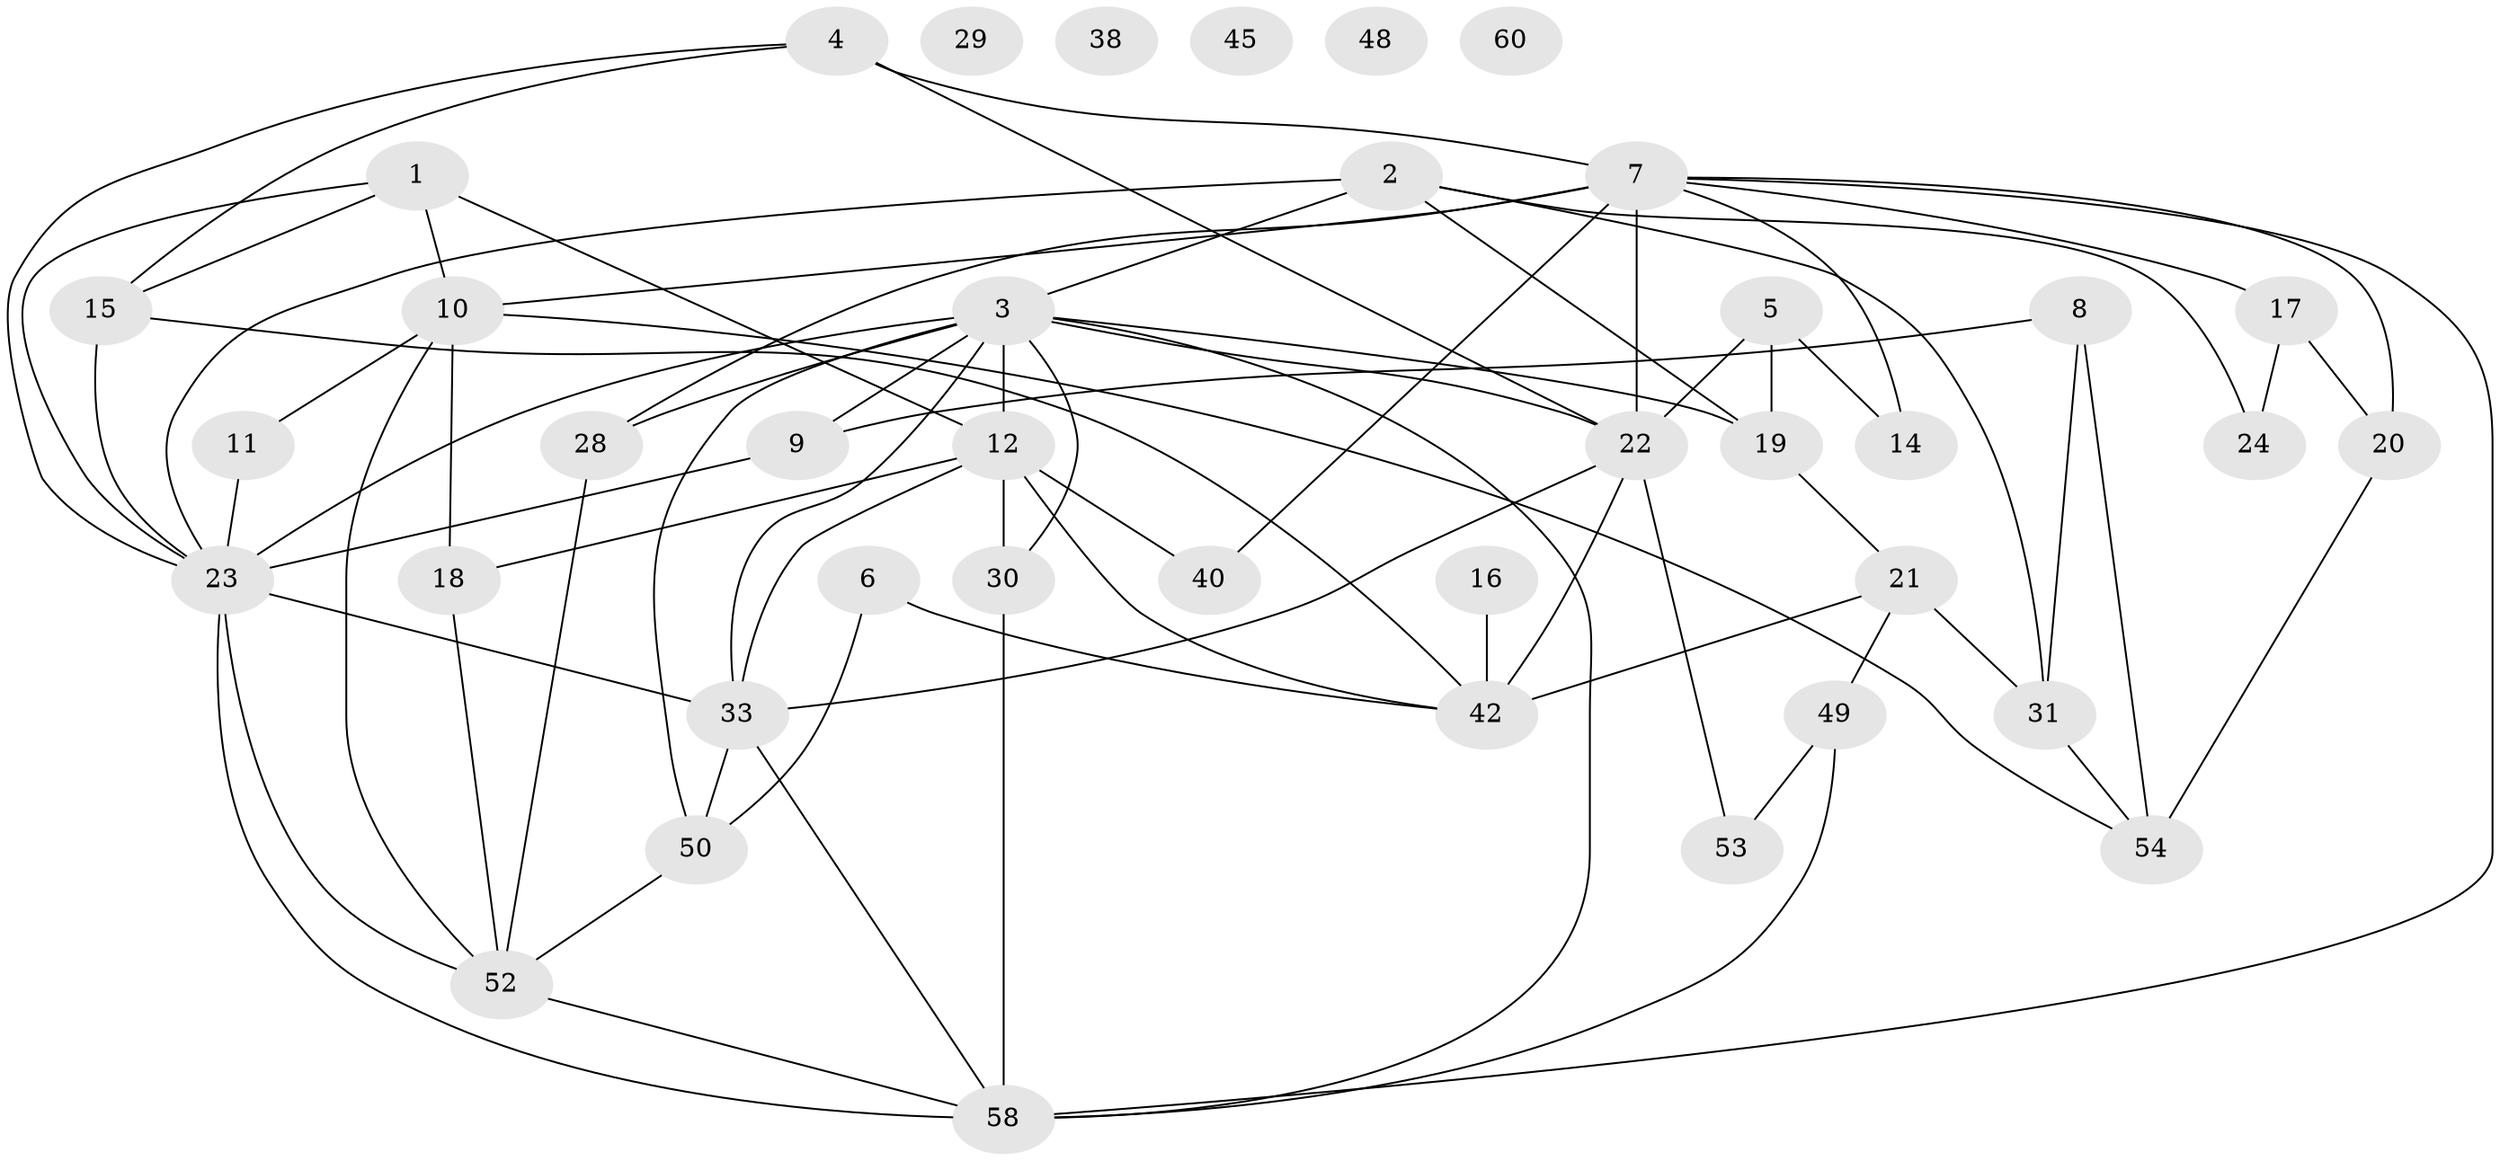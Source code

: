 // Generated by graph-tools (version 1.1) at 2025/23/03/03/25 07:23:24]
// undirected, 40 vertices, 76 edges
graph export_dot {
graph [start="1"]
  node [color=gray90,style=filled];
  1 [super="+35"];
  2 [super="+32"];
  3 [super="+26"];
  4 [super="+37"];
  5 [super="+34"];
  6 [super="+36"];
  7 [super="+13"];
  8 [super="+55"];
  9;
  10 [super="+51"];
  11 [super="+43"];
  12 [super="+47"];
  14;
  15;
  16;
  17;
  18 [super="+56"];
  19;
  20 [super="+41"];
  21 [super="+25"];
  22 [super="+27"];
  23 [super="+39"];
  24 [super="+44"];
  28;
  29;
  30 [super="+46"];
  31 [super="+59"];
  33 [super="+61"];
  38;
  40;
  42 [super="+62"];
  45;
  48;
  49;
  50;
  52 [super="+57"];
  53;
  54 [super="+63"];
  58 [super="+64"];
  60;
  1 -- 12;
  1 -- 10;
  1 -- 23;
  1 -- 15;
  2 -- 19;
  2 -- 3;
  2 -- 23;
  2 -- 31;
  2 -- 24;
  3 -- 9;
  3 -- 12;
  3 -- 19;
  3 -- 50;
  3 -- 28;
  3 -- 30;
  3 -- 58;
  3 -- 23;
  3 -- 22;
  3 -- 33;
  4 -- 22;
  4 -- 23;
  4 -- 15;
  4 -- 7;
  5 -- 19;
  5 -- 14;
  5 -- 22;
  6 -- 42;
  6 -- 50;
  7 -- 10;
  7 -- 17;
  7 -- 22;
  7 -- 40;
  7 -- 58;
  7 -- 28;
  7 -- 14;
  7 -- 20;
  8 -- 9;
  8 -- 31;
  8 -- 54 [weight=2];
  9 -- 23;
  10 -- 54;
  10 -- 52;
  10 -- 18;
  10 -- 11;
  11 -- 23;
  12 -- 18;
  12 -- 33;
  12 -- 40;
  12 -- 42;
  12 -- 30;
  15 -- 23;
  15 -- 42;
  16 -- 42 [weight=2];
  17 -- 20;
  17 -- 24;
  18 -- 52;
  19 -- 21;
  20 -- 54;
  21 -- 31;
  21 -- 49;
  21 -- 42;
  22 -- 33;
  22 -- 53;
  22 -- 42;
  23 -- 33;
  23 -- 52;
  23 -- 58;
  28 -- 52;
  30 -- 58;
  31 -- 54;
  33 -- 50;
  33 -- 58;
  49 -- 53;
  49 -- 58;
  50 -- 52;
  52 -- 58;
}
